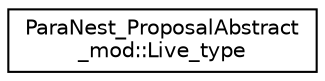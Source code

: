 digraph "Graphical Class Hierarchy"
{
 // LATEX_PDF_SIZE
  edge [fontname="Helvetica",fontsize="10",labelfontname="Helvetica",labelfontsize="10"];
  node [fontname="Helvetica",fontsize="10",shape=record];
  rankdir="LR";
  Node0 [label="ParaNest_ProposalAbstract\l_mod::Live_type",height=0.2,width=0.4,color="black", fillcolor="white", style="filled",URL="$structParaNest__ProposalAbstract__mod_1_1Live__type.html",tooltip=" "];
}
